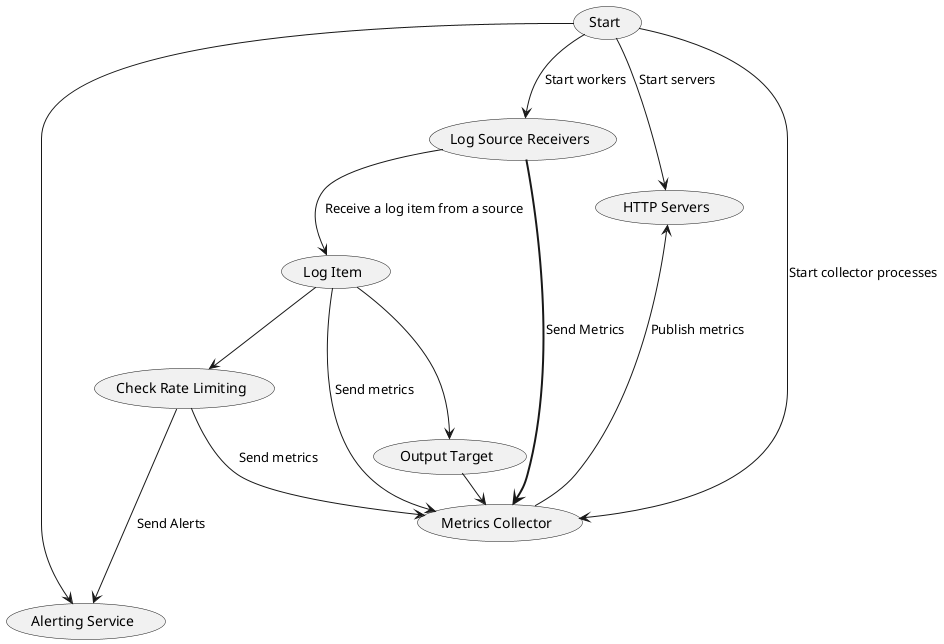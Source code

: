 @startuml

(Start) --> (Log Source Receivers) : Start workers
(Start) --> (HTTP Servers) : Start servers
(Start) --> (Metrics Collector) : Start collector processes
(Start) -> (Alerting Service)

(Log Source Receivers) --> (Log Item) : Receive a log item from a source
(Log Source Receivers) =-> (Metrics Collector) : Send Metrics
(Log Item) --> (Output Target)
(Log Item) --> (Metrics Collector) : Send metrics
(Log Item) --> (Check Rate Limiting)
(Check Rate Limiting) --> (Metrics Collector) : Send metrics
(Check Rate Limiting) ---> (Alerting Service) : Send Alerts
(Output Target) -> (Metrics Collector) : Send metrics

(HTTP Servers) <-- (Metrics Collector) : Publish metrics

@enduml